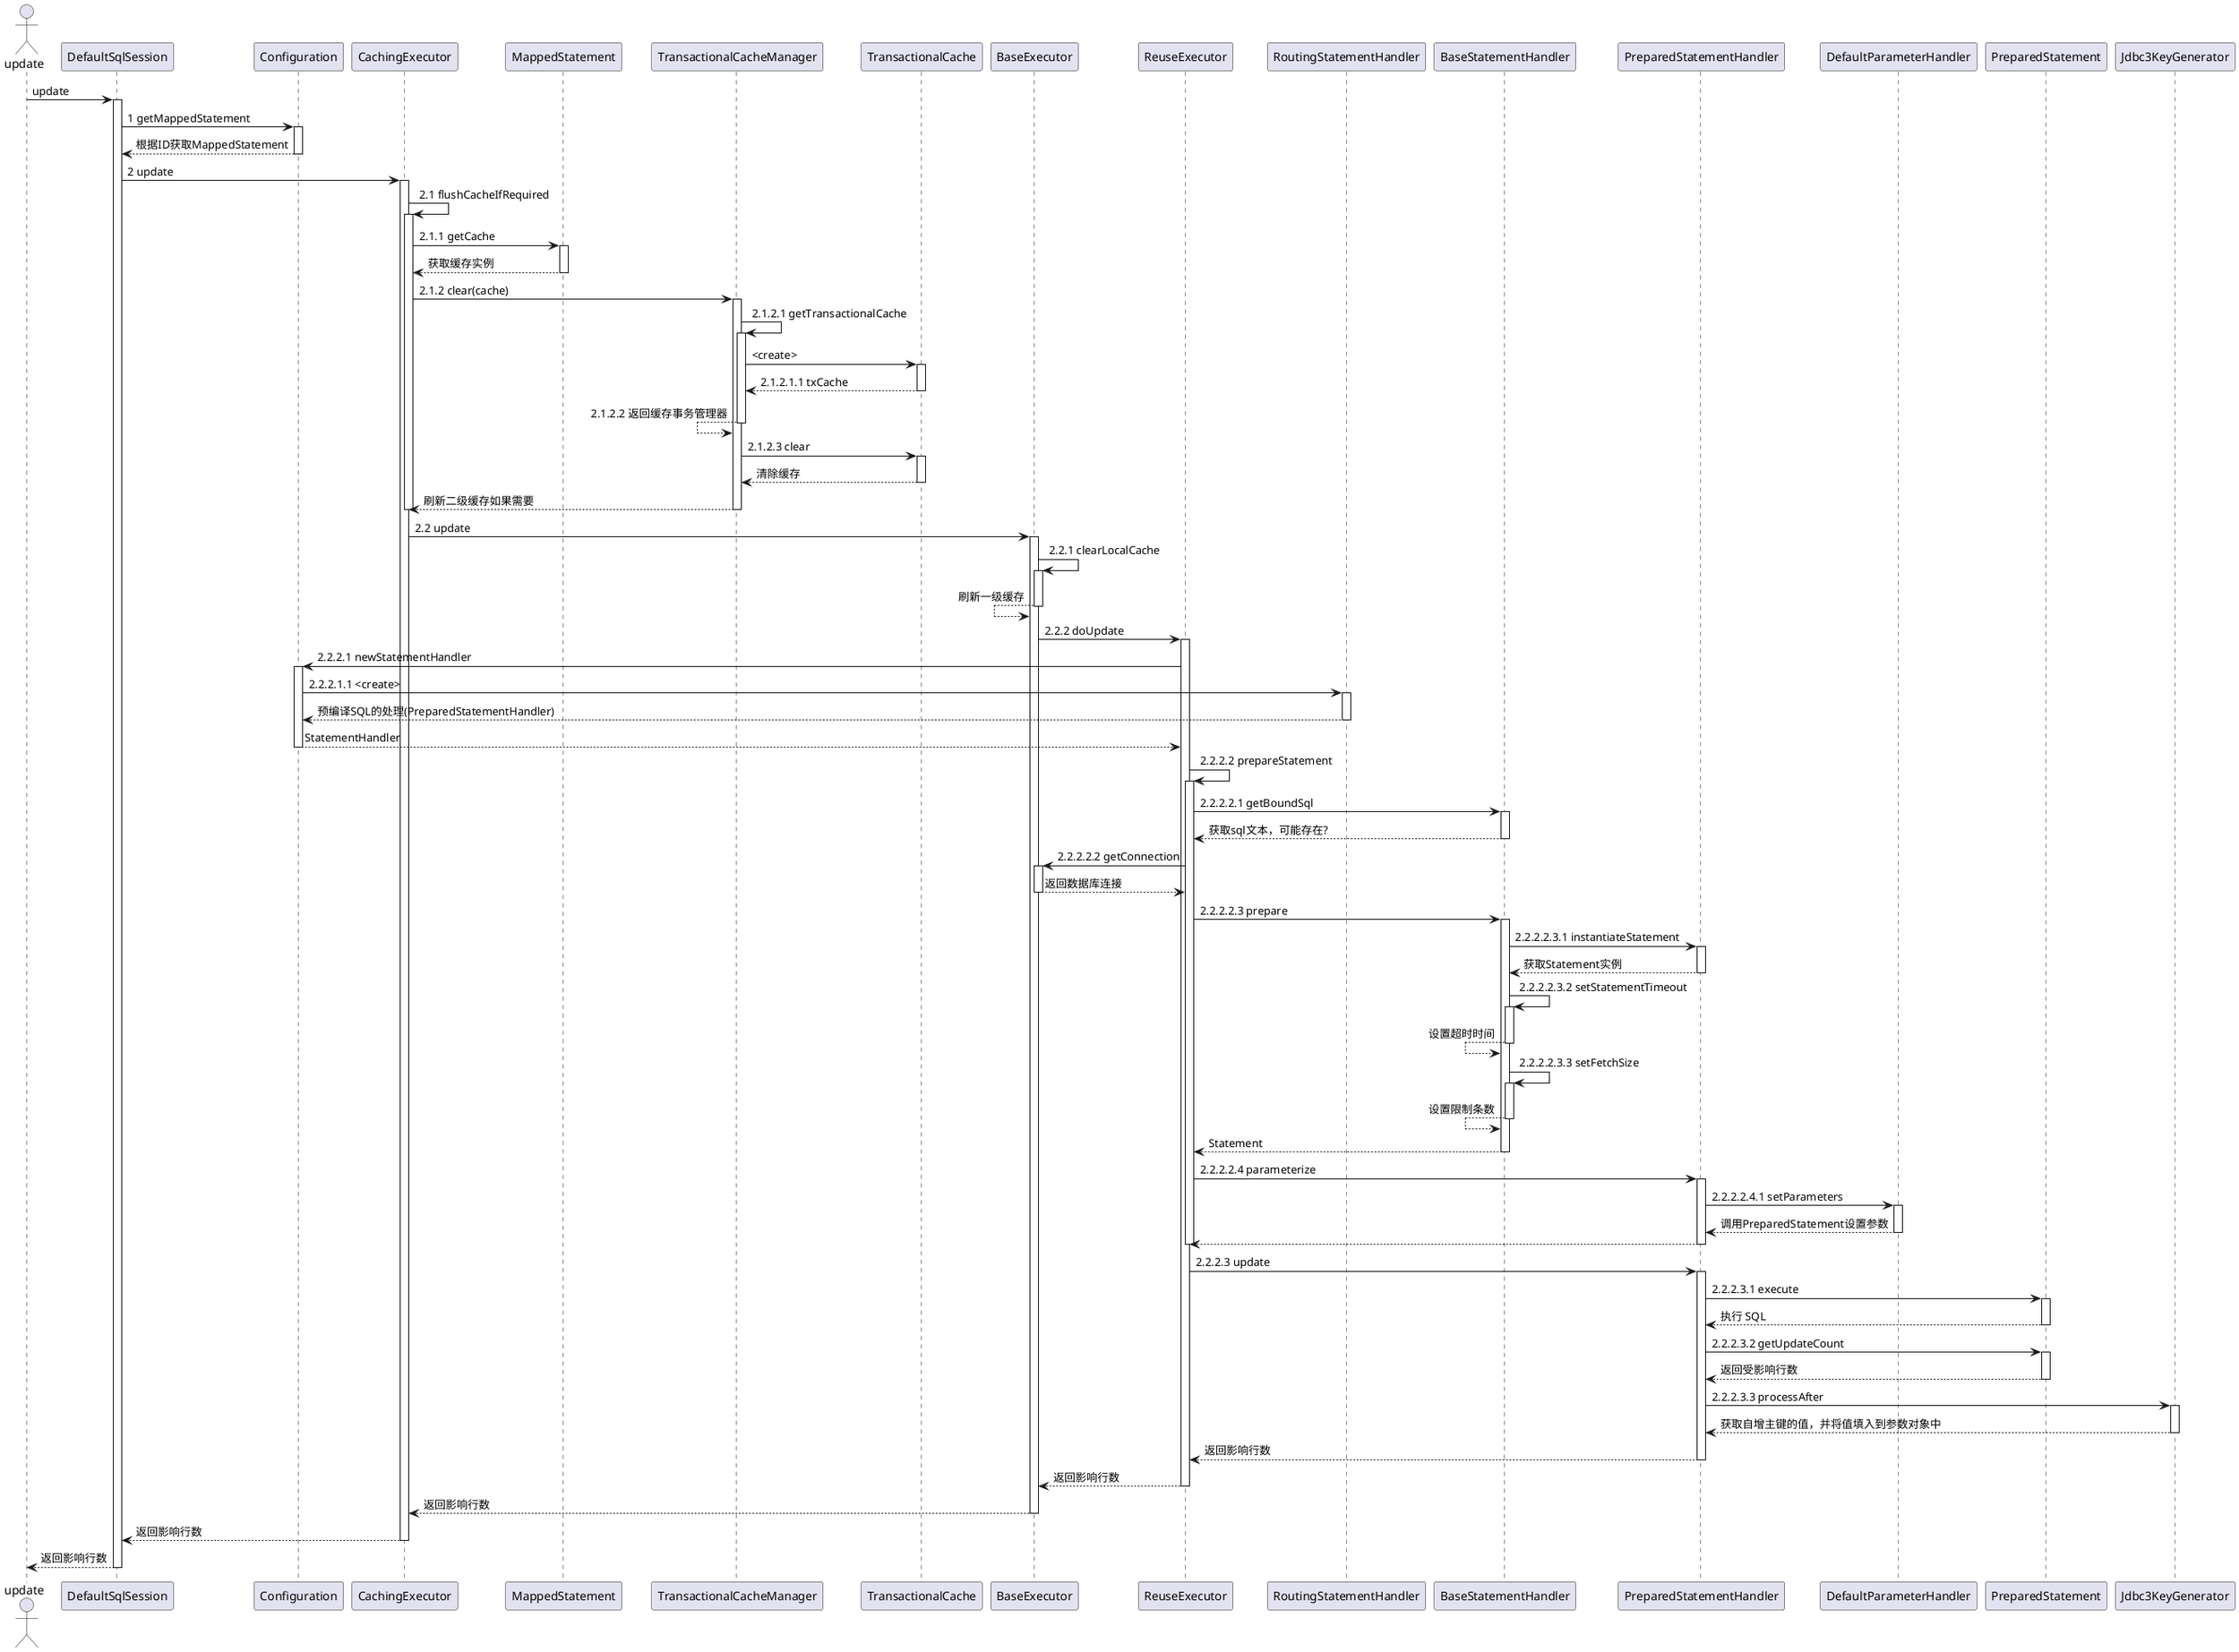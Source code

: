 @startuml
actor update
update -> DefaultSqlSession: update
activate DefaultSqlSession

    DefaultSqlSession -> Configuration: 1 getMappedStatement
    activate Configuration
    DefaultSqlSession <-- Configuration: 根据ID获取MappedStatement
    deactivate Configuration

    DefaultSqlSession -> CachingExecutor: 2 update
    activate CachingExecutor

        CachingExecutor -> CachingExecutor: 2.1 flushCacheIfRequired
        activate CachingExecutor
            CachingExecutor -> MappedStatement: 2.1.1 getCache
            activate MappedStatement
            CachingExecutor <-- MappedStatement: 获取缓存实例
            deactivate MappedStatement
            CachingExecutor -> TransactionalCacheManager: 2.1.2 clear(cache)
            activate TransactionalCacheManager
                TransactionalCacheManager -> TransactionalCacheManager: 2.1.2.1 getTransactionalCache
                activate TransactionalCacheManager
                    TransactionalCacheManager -> TransactionalCache: <create>
                    activate TransactionalCache
                    TransactionalCacheManager <-- TransactionalCache: 2.1.2.1.1 txCache
                    deactivate TransactionalCache
                TransactionalCacheManager <-- TransactionalCacheManager: 2.1.2.2 返回缓存事务管理器
                deactivate TransactionalCacheManager
                TransactionalCacheManager -> TransactionalCache: 2.1.2.3 clear
                activate TransactionalCache
                TransactionalCacheManager <-- TransactionalCache: 清除缓存
                deactivate TransactionalCache
            CachingExecutor <-- TransactionalCacheManager: 刷新二级缓存如果需要
            deactivate TransactionalCacheManager
        deactivate CachingExecutor

        CachingExecutor -> BaseExecutor: 2.2 update
        activate BaseExecutor
            BaseExecutor -> BaseExecutor: 2.2.1 clearLocalCache
            activate BaseExecutor
            BaseExecutor <-- BaseExecutor: 刷新一级缓存
            deactivate BaseExecutor

            BaseExecutor -> ReuseExecutor: 2.2.2 doUpdate
            activate ReuseExecutor

                ReuseExecutor -> Configuration: 2.2.2.1 newStatementHandler
                activate Configuration
                    Configuration -> RoutingStatementHandler: 2.2.2.1.1 <create>
                    activate RoutingStatementHandler
                    Configuration <-- RoutingStatementHandler: 预编译SQL的处理(PreparedStatementHandler)
                    deactivate RoutingStatementHandler
                ReuseExecutor <-- Configuration: StatementHandler
                deactivate Configuration

                ReuseExecutor -> ReuseExecutor: 2.2.2.2 prepareStatement
                activate ReuseExecutor
                    ReuseExecutor -> BaseStatementHandler: 2.2.2.2.1 getBoundSql
                    activate BaseStatementHandler
                    ReuseExecutor <-- BaseStatementHandler: 获取sql文本，可能存在?
                    deactivate BaseStatementHandler

                    ReuseExecutor -> BaseExecutor: 2.2.2.2.2 getConnection
                    activate BaseExecutor
                    ReuseExecutor <-- BaseExecutor: 返回数据库连接
                    deactivate BaseExecutor

                    ReuseExecutor -> BaseStatementHandler: 2.2.2.2.3 prepare
                    activate BaseStatementHandler
                        BaseStatementHandler -> PreparedStatementHandler: 2.2.2.2.3.1 instantiateStatement
                        activate PreparedStatementHandler
                        BaseStatementHandler <-- PreparedStatementHandler: 获取Statement实例
                        deactivate PreparedStatementHandler
                        BaseStatementHandler -> BaseStatementHandler: 2.2.2.2.3.2 setStatementTimeout
                        activate BaseStatementHandler
                        BaseStatementHandler <-- BaseStatementHandler: 设置超时时间
                        deactivate BaseStatementHandler
                        BaseStatementHandler -> BaseStatementHandler: 2.2.2.2.3.3 setFetchSize
                        activate BaseStatementHandler
                        BaseStatementHandler <-- BaseStatementHandler: 设置限制条数
                        deactivate BaseStatementHandler
                    ReuseExecutor <-- BaseStatementHandler: Statement
                    deactivate BaseStatementHandler


                    ReuseExecutor -> PreparedStatementHandler: 2.2.2.2.4 parameterize
                    activate PreparedStatementHandler
                        PreparedStatementHandler -> DefaultParameterHandler: 2.2.2.2.4.1 setParameters
                        activate DefaultParameterHandler
                        PreparedStatementHandler <-- DefaultParameterHandler: 调用PreparedStatement设置参数
                        deactivate DefaultParameterHandler
                    ReuseExecutor <-- PreparedStatementHandler:
                    deactivate PreparedStatementHandler
                deactivate ReuseExecutor

                ReuseExecutor -> PreparedStatementHandler: 2.2.2.3 update
                activate PreparedStatementHandler
                    PreparedStatementHandler -> PreparedStatement: 2.2.2.3.1 execute
                    activate PreparedStatement
                    PreparedStatementHandler <-- PreparedStatement: 执行 SQL
                    deactivate PreparedStatement

                    PreparedStatementHandler -> PreparedStatement: 2.2.2.3.2 getUpdateCount
                    activate PreparedStatement
                    PreparedStatementHandler <-- PreparedStatement: 返回受影响行数
                    deactivate PreparedStatement

                    PreparedStatementHandler -> Jdbc3KeyGenerator: 2.2.2.3.3 processAfter
                    activate Jdbc3KeyGenerator
                    PreparedStatementHandler <-- Jdbc3KeyGenerator: 获取自增主键的值，并将值填入到参数对象中
                    deactivate Jdbc3KeyGenerator
                ReuseExecutor <-- PreparedStatementHandler: 返回影响行数
                deactivate PreparedStatementHandler

            BaseExecutor <-- ReuseExecutor: 返回影响行数
            deactivate ReuseExecutor
        CachingExecutor <-- BaseExecutor: 返回影响行数
        deactivate BaseExecutor

    DefaultSqlSession <-- CachingExecutor: 返回影响行数
    deactivate CachingExecutor

update <-- DefaultSqlSession: 返回影响行数
deactivate DefaultSqlSession
@enduml